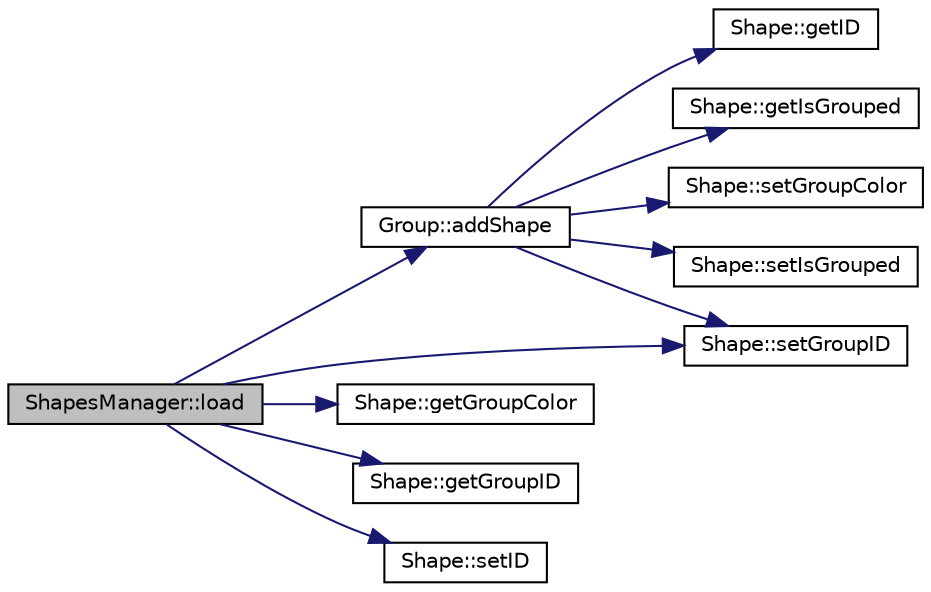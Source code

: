 digraph "ShapesManager::load"
{
 // LATEX_PDF_SIZE
  edge [fontname="Helvetica",fontsize="10",labelfontname="Helvetica",labelfontsize="10"];
  node [fontname="Helvetica",fontsize="10",shape=record];
  rankdir="LR";
  Node1 [label="ShapesManager::load",height=0.2,width=0.4,color="black", fillcolor="grey75", style="filled", fontcolor="black",tooltip=" "];
  Node1 -> Node2 [color="midnightblue",fontsize="10",style="solid",fontname="Helvetica"];
  Node2 [label="Group::addShape",height=0.2,width=0.4,color="black", fillcolor="white", style="filled",URL="$class_group.html#a124cab187956ef0636f0206e0b5ceb82",tooltip=" "];
  Node2 -> Node3 [color="midnightblue",fontsize="10",style="solid",fontname="Helvetica"];
  Node3 [label="Shape::getID",height=0.2,width=0.4,color="black", fillcolor="white", style="filled",URL="$class_shape.html#a16b3d7d47a4e6400301134849b16e1fe",tooltip=" "];
  Node2 -> Node4 [color="midnightblue",fontsize="10",style="solid",fontname="Helvetica"];
  Node4 [label="Shape::getIsGrouped",height=0.2,width=0.4,color="black", fillcolor="white", style="filled",URL="$class_shape.html#a8d6aa3aeb9391fb52ec048f875606b23",tooltip=" "];
  Node2 -> Node5 [color="midnightblue",fontsize="10",style="solid",fontname="Helvetica"];
  Node5 [label="Shape::setGroupColor",height=0.2,width=0.4,color="black", fillcolor="white", style="filled",URL="$class_shape.html#aa9cb958ff73825d8ade157cf946c8f9f",tooltip=" "];
  Node2 -> Node6 [color="midnightblue",fontsize="10",style="solid",fontname="Helvetica"];
  Node6 [label="Shape::setGroupID",height=0.2,width=0.4,color="black", fillcolor="white", style="filled",URL="$class_shape.html#a37cddc7b1712bd5fb401856b78662776",tooltip=" "];
  Node2 -> Node7 [color="midnightblue",fontsize="10",style="solid",fontname="Helvetica"];
  Node7 [label="Shape::setIsGrouped",height=0.2,width=0.4,color="black", fillcolor="white", style="filled",URL="$class_shape.html#adbbfb02c609d6764909bee9b48ec6b5e",tooltip=" "];
  Node1 -> Node8 [color="midnightblue",fontsize="10",style="solid",fontname="Helvetica"];
  Node8 [label="Shape::getGroupColor",height=0.2,width=0.4,color="black", fillcolor="white", style="filled",URL="$class_shape.html#a1049f707967456e54384dd47dc31bd49",tooltip=" "];
  Node1 -> Node9 [color="midnightblue",fontsize="10",style="solid",fontname="Helvetica"];
  Node9 [label="Shape::getGroupID",height=0.2,width=0.4,color="black", fillcolor="white", style="filled",URL="$class_shape.html#a1fe03d9dccf93da0649794d943ea73b4",tooltip=" "];
  Node1 -> Node6 [color="midnightblue",fontsize="10",style="solid",fontname="Helvetica"];
  Node1 -> Node10 [color="midnightblue",fontsize="10",style="solid",fontname="Helvetica"];
  Node10 [label="Shape::setID",height=0.2,width=0.4,color="black", fillcolor="white", style="filled",URL="$class_shape.html#af09a378bef48529dbf371bad0cd77093",tooltip=" "];
}
